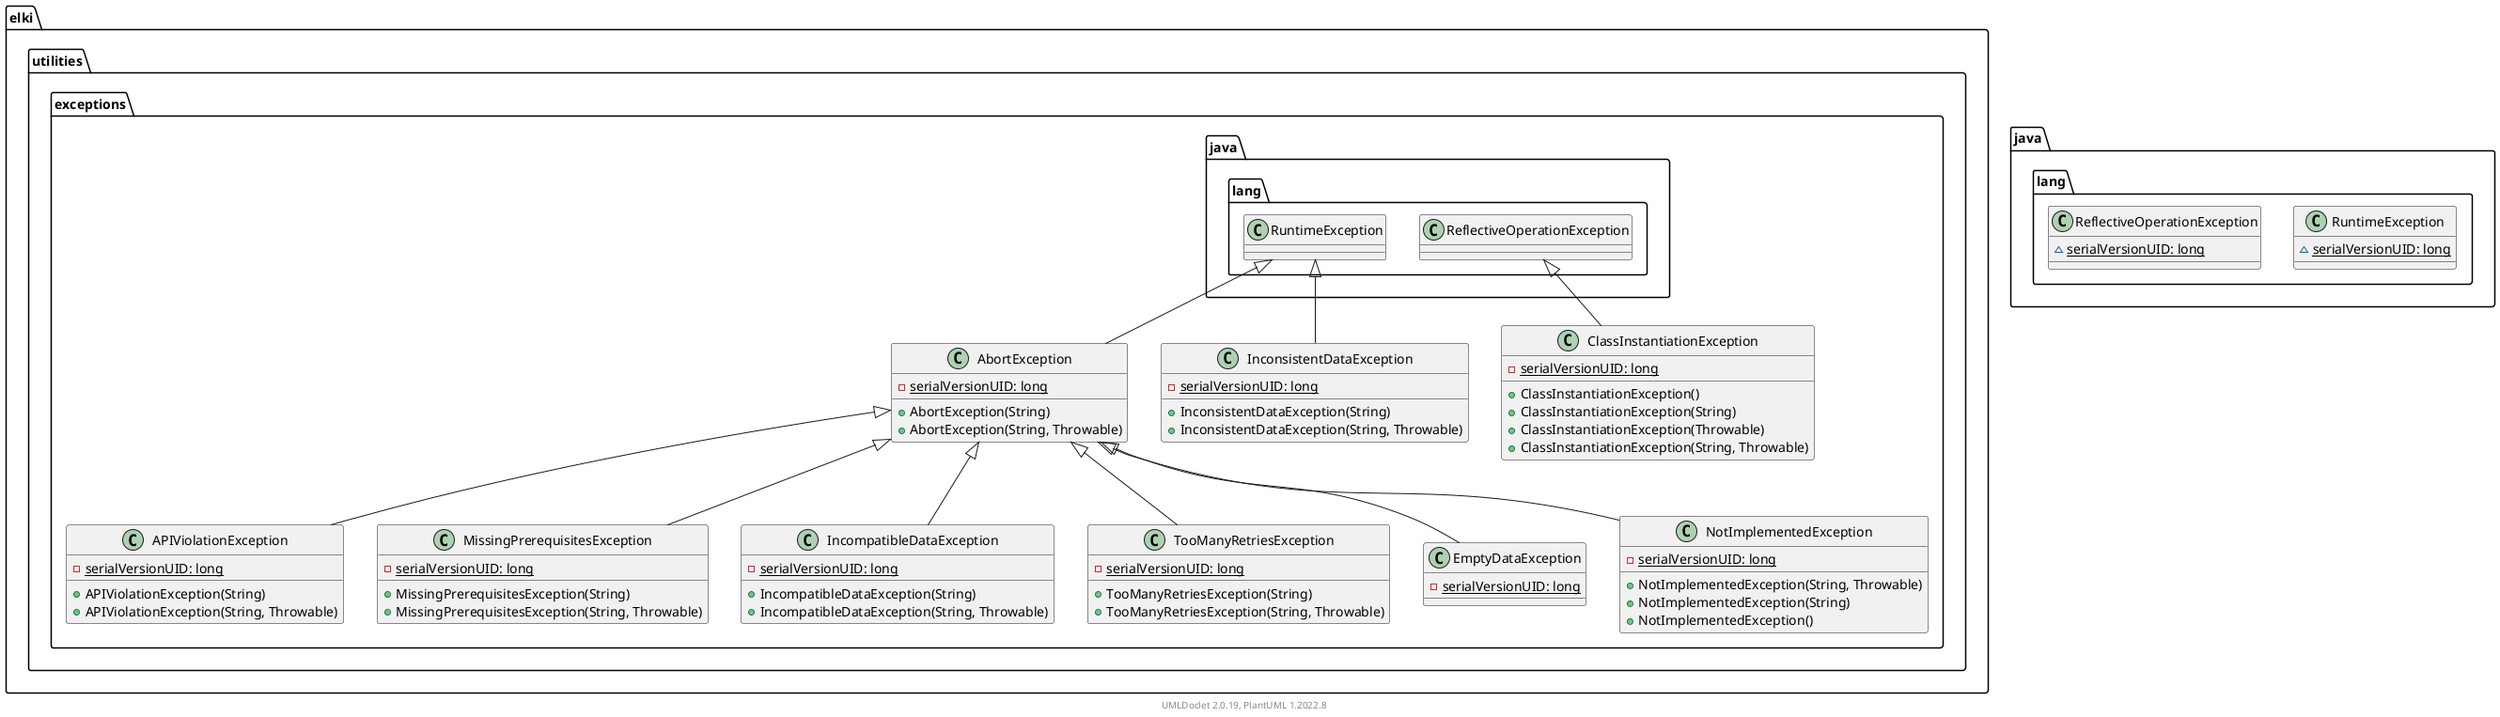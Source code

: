 @startuml
    remove .*\.(Instance|Par|Parameterizer|Factory)$
    namespace elki.utilities.exceptions {

        class APIViolationException [[APIViolationException.html]] {
            {static} -serialVersionUID: long
            +APIViolationException(String)
            +APIViolationException(String, Throwable)
        }

        class MissingPrerequisitesException [[MissingPrerequisitesException.html]] {
            {static} -serialVersionUID: long
            +MissingPrerequisitesException(String)
            +MissingPrerequisitesException(String, Throwable)
        }

        class IncompatibleDataException [[IncompatibleDataException.html]] {
            {static} -serialVersionUID: long
            +IncompatibleDataException(String)
            +IncompatibleDataException(String, Throwable)
        }

        class TooManyRetriesException [[TooManyRetriesException.html]] {
            {static} -serialVersionUID: long
            +TooManyRetriesException(String)
            +TooManyRetriesException(String, Throwable)
        }

        class AbortException [[AbortException.html]] {
            {static} -serialVersionUID: long
            +AbortException(String)
            +AbortException(String, Throwable)
        }

        class EmptyDataException [[EmptyDataException.html]] {
            {static} -serialVersionUID: long
        }

        class InconsistentDataException [[InconsistentDataException.html]] {
            {static} -serialVersionUID: long
            +InconsistentDataException(String)
            +InconsistentDataException(String, Throwable)
        }

        class NotImplementedException [[NotImplementedException.html]] {
            {static} -serialVersionUID: long
            +NotImplementedException(String, Throwable)
            +NotImplementedException(String)
            +NotImplementedException()
        }

        class ClassInstantiationException [[ClassInstantiationException.html]] {
            {static} -serialVersionUID: long
            +ClassInstantiationException()
            +ClassInstantiationException(String)
            +ClassInstantiationException(Throwable)
            +ClassInstantiationException(String, Throwable)
        }

        AbortException <|-- APIViolationException
        AbortException <|-- MissingPrerequisitesException
        AbortException <|-- IncompatibleDataException
        AbortException <|-- TooManyRetriesException
        java.lang.RuntimeException <|-- AbortException
        AbortException <|-- EmptyDataException
        java.lang.RuntimeException <|-- InconsistentDataException
        AbortException <|-- NotImplementedException
        java.lang.ReflectiveOperationException <|-- ClassInstantiationException
    }

    namespace java.lang {
        class RuntimeException {
            {static} ~serialVersionUID: long
        }
        class ReflectiveOperationException {
            {static} ~serialVersionUID: long
        }
    }

    center footer UMLDoclet 2.0.19, PlantUML 1.2022.8
@enduml
